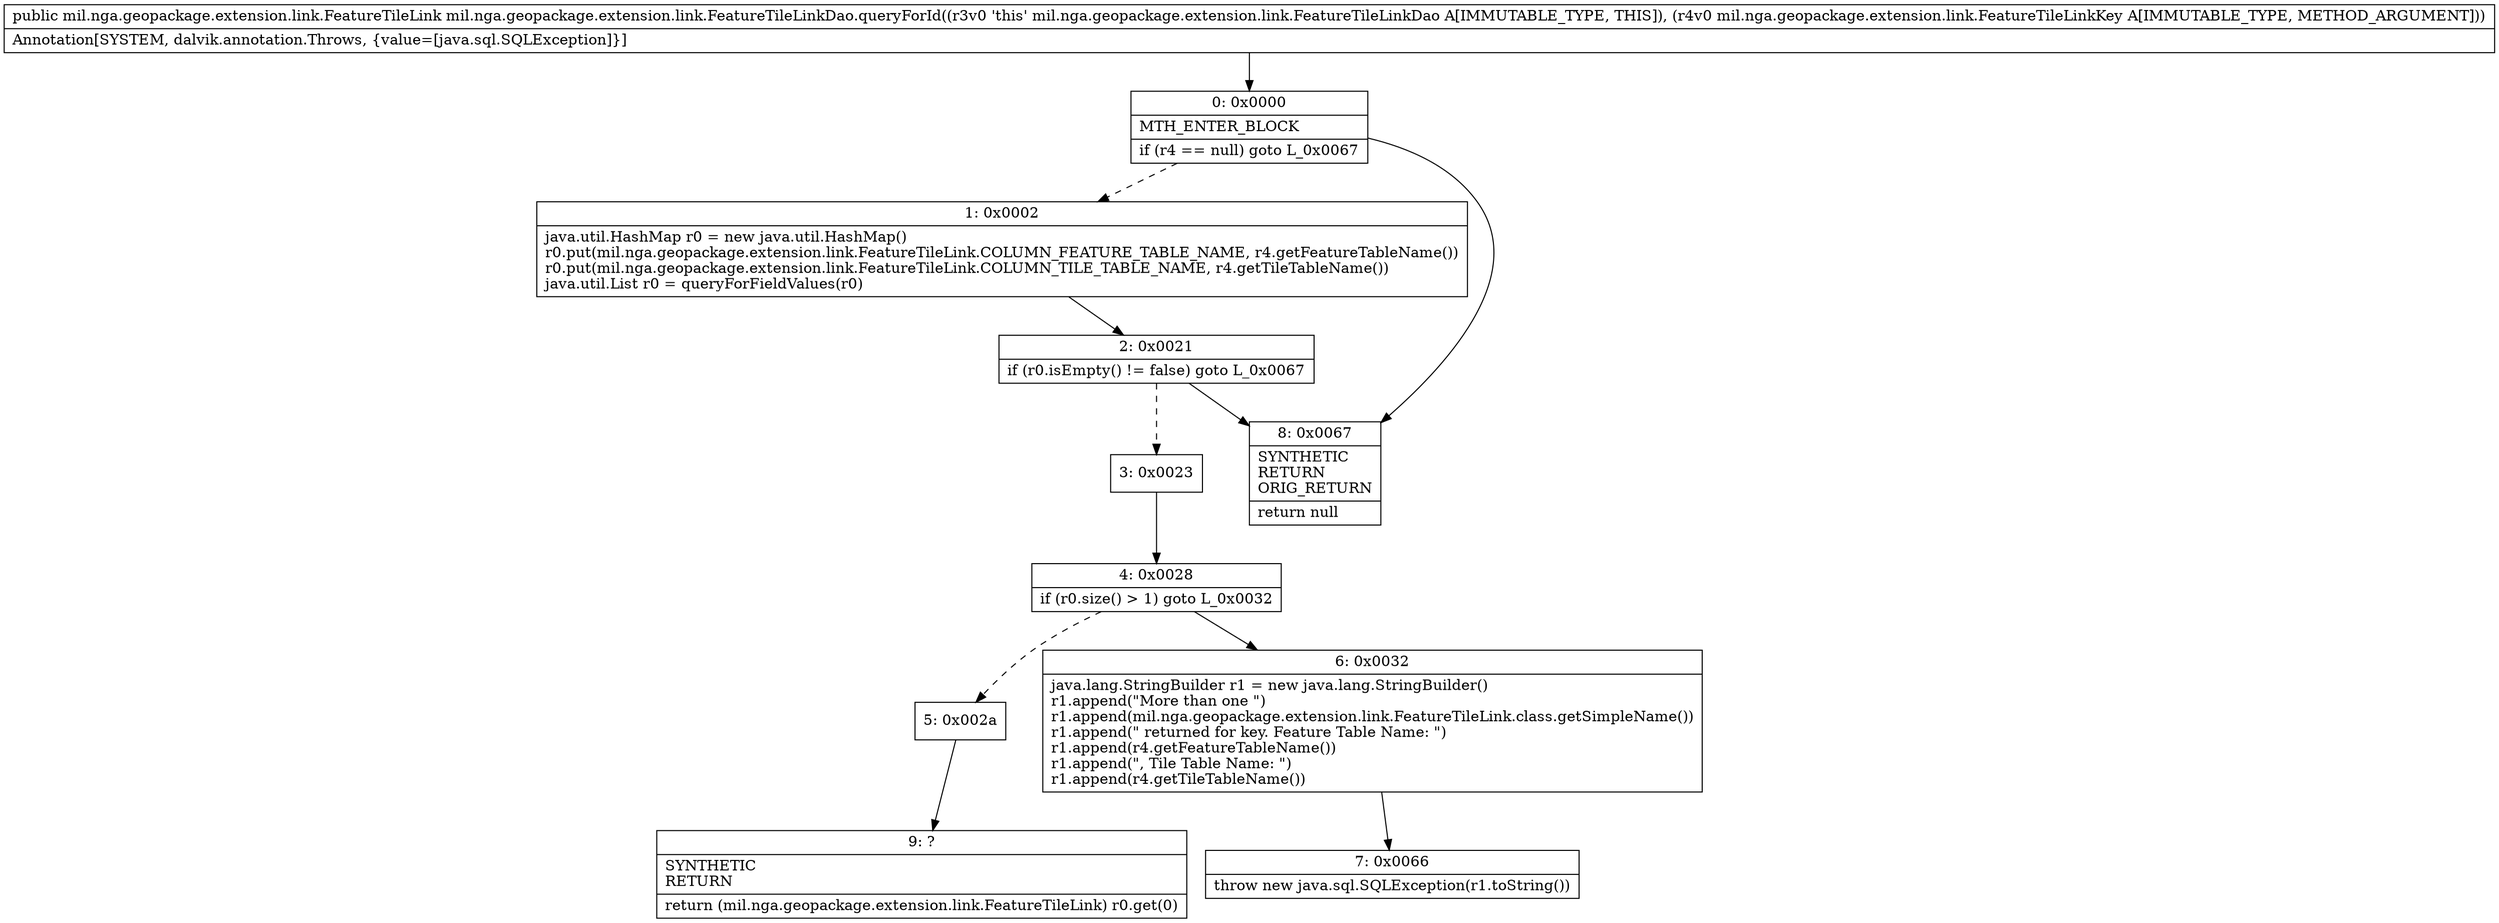 digraph "CFG formil.nga.geopackage.extension.link.FeatureTileLinkDao.queryForId(Lmil\/nga\/geopackage\/extension\/link\/FeatureTileLinkKey;)Lmil\/nga\/geopackage\/extension\/link\/FeatureTileLink;" {
Node_0 [shape=record,label="{0\:\ 0x0000|MTH_ENTER_BLOCK\l|if (r4 == null) goto L_0x0067\l}"];
Node_1 [shape=record,label="{1\:\ 0x0002|java.util.HashMap r0 = new java.util.HashMap()\lr0.put(mil.nga.geopackage.extension.link.FeatureTileLink.COLUMN_FEATURE_TABLE_NAME, r4.getFeatureTableName())\lr0.put(mil.nga.geopackage.extension.link.FeatureTileLink.COLUMN_TILE_TABLE_NAME, r4.getTileTableName())\ljava.util.List r0 = queryForFieldValues(r0)\l}"];
Node_2 [shape=record,label="{2\:\ 0x0021|if (r0.isEmpty() != false) goto L_0x0067\l}"];
Node_3 [shape=record,label="{3\:\ 0x0023}"];
Node_4 [shape=record,label="{4\:\ 0x0028|if (r0.size() \> 1) goto L_0x0032\l}"];
Node_5 [shape=record,label="{5\:\ 0x002a}"];
Node_6 [shape=record,label="{6\:\ 0x0032|java.lang.StringBuilder r1 = new java.lang.StringBuilder()\lr1.append(\"More than one \")\lr1.append(mil.nga.geopackage.extension.link.FeatureTileLink.class.getSimpleName())\lr1.append(\" returned for key. Feature Table Name: \")\lr1.append(r4.getFeatureTableName())\lr1.append(\", Tile Table Name: \")\lr1.append(r4.getTileTableName())\l}"];
Node_7 [shape=record,label="{7\:\ 0x0066|throw new java.sql.SQLException(r1.toString())\l}"];
Node_8 [shape=record,label="{8\:\ 0x0067|SYNTHETIC\lRETURN\lORIG_RETURN\l|return null\l}"];
Node_9 [shape=record,label="{9\:\ ?|SYNTHETIC\lRETURN\l|return (mil.nga.geopackage.extension.link.FeatureTileLink) r0.get(0)\l}"];
MethodNode[shape=record,label="{public mil.nga.geopackage.extension.link.FeatureTileLink mil.nga.geopackage.extension.link.FeatureTileLinkDao.queryForId((r3v0 'this' mil.nga.geopackage.extension.link.FeatureTileLinkDao A[IMMUTABLE_TYPE, THIS]), (r4v0 mil.nga.geopackage.extension.link.FeatureTileLinkKey A[IMMUTABLE_TYPE, METHOD_ARGUMENT]))  | Annotation[SYSTEM, dalvik.annotation.Throws, \{value=[java.sql.SQLException]\}]\l}"];
MethodNode -> Node_0;
Node_0 -> Node_1[style=dashed];
Node_0 -> Node_8;
Node_1 -> Node_2;
Node_2 -> Node_3[style=dashed];
Node_2 -> Node_8;
Node_3 -> Node_4;
Node_4 -> Node_5[style=dashed];
Node_4 -> Node_6;
Node_5 -> Node_9;
Node_6 -> Node_7;
}

